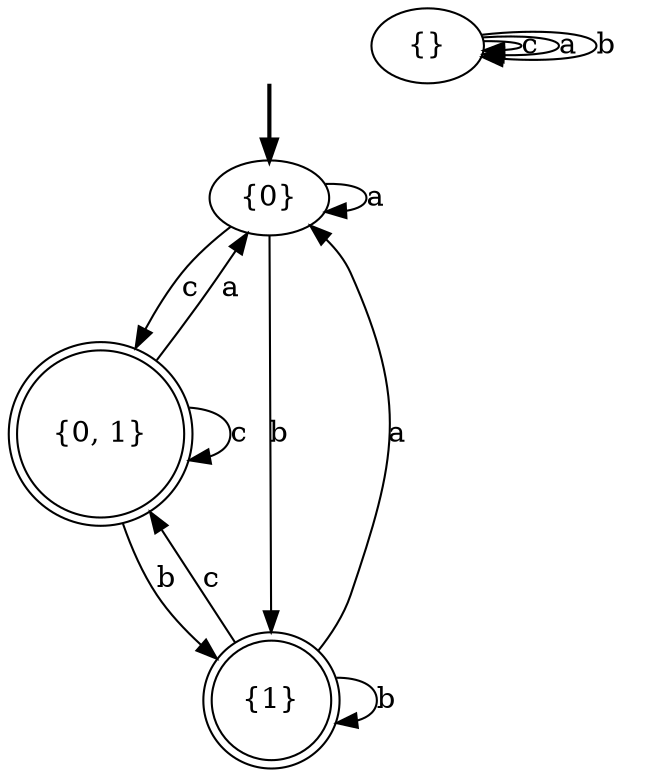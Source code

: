 digraph {
	fake [style=invisible]
	"{}"
	"{0, 1}" [shape=doublecircle]
	"{0}" [root=true]
	"{1}" [shape=doublecircle]
	fake -> "{0}" [style=bold]
	"{1}" -> "{0, 1}" [label=c]
	"{1}" -> "{0}" [label=a]
	"{1}" -> "{1}" [label=b]
	"{}" -> "{}" [label=c]
	"{}" -> "{}" [label=a]
	"{}" -> "{}" [label=b]
	"{0}" -> "{0, 1}" [label=c]
	"{0}" -> "{0}" [label=a]
	"{0}" -> "{1}" [label=b]
	"{0, 1}" -> "{0, 1}" [label=c]
	"{0, 1}" -> "{0}" [label=a]
	"{0, 1}" -> "{1}" [label=b]
}
